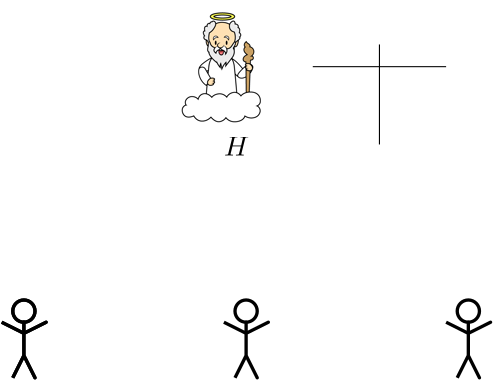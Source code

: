 <?xml version="1.0"?>
<!DOCTYPE ipe SYSTEM "ipe.dtd">
<ipe version="70218" creator="Ipe 7.2.18">
<info created="D:20221030141725" modified="D:20221030142327"/>
<bitmap id="1" width="960" height="960" BitsPerComponent="8" ColorSpace="DeviceRGB" Filter="FlateDecode" length="22009" encoding="base64">
eNrt3b+OLMd+2PHzBnYkgJEtRQRs2sCJCFCGV3bGxHRiAzczLvgANyGYnQ0s8wkMpkovnDC4
+TrVA/gBFJ9Eb7BuscXRaKaquvpPVVdVfz5YGNciec5uz+zMt2t+Xf3+DgAAAAAAAAAAAAAA
AAAAAAAAAAAAAAAAAAAAAAAAAAAAAAAAAAAAAAAAAAAAAAAAAAAAAAAAAAAAAAAAAAAAAAAA
AAAAAAAAAAAAAAAAAAAAAAAAAAAAAAAAAAAAAAAAAAAAAAAAAAAAAAAAAAAAAAAAAAAAAAAA
AAAAAAAAAAAAAAAAAAAAAAAAAAAAAAAAAAAAAAAAAAAAAAAAAAAAAAAAAAAAAAAAAAAAAAAA
AAAAAAAAAAAAAAAAAAAAAAAAAAAAAAAAAAAAAAAAAAAAAAAAAAAAAAAAAAAAAAAAAAAAAAAA
AAAAAAAAAAAAAAAAAAAAAAAAAAAAAJfz9vb2KcLBAQDgIgH88vLyoSL5DQBAU+679EOfpqRX
1wAAHOt+MfnDZYhqAABW1XLlcYuOFqs9SQAABPOl1pblNAAAG5rZCvPhOT0dWM8uAADNfJQf
f/y3mV9///f//fnrT3/6q8z//C//8s+0NAAAG1SbzXgo2Kl1gw184tdDftdpbCENANBLNhda
am65kPd83ae1kAYAuIip0A7M5r/8yz8bMpU3RLWQBgAYzCFDGunxY1+3ot4/+zHPSHveAgBU
Nl8VuH+FWRjvyemdy9GexgAAdcp526jG3MyXHclos6VVNABAURvWnK0zV27pDTMeKhoA4HBv
b29rs9lS8+mb5q2ai3Z1IQDAUfIHNprK5tI3OrlNcT9/NXUQ8n/Y6YH2bAcA2CNz2XkuyXPv
S9L4jbYfYrt+YGceIgvRAABF43nKwgop2MgNskundZ0jmXMMJTQAwOHxXK6cbwvLH66qdFFP
f+xiRUtoAICj4rlEOV88mE/ZLnvxgEtoAID98XxgxWnmzbdrPPD8Jb0Q7dcBAGBRoqYOybZG
xpg/7TZMSE9/iB05AAC2iWXhVLwVZm6PTeITxw8qx/b+kE4ktCkOAICEEvF8bDm/vLzcorTT
gzwV6e1H2HYz9BJz6bGEtgQNABATWybdU2U7y7n3VN4Q1TuLes+AeiyhLUEDAAQFy21zPCdG
AhaDWbC9/zYEsiGn93xeEDzfucL5CwDABsEYqxDPF1lh3mNenc5v6T0JbYQDAGBzP28eBsgZ
27DOvKelyw1yBB87hx0AoGg/py8AlM2HSK9Ib16CDm7K7WgDAOhn/ayfAQAa6WfzG0Wz2fwG
AECb/Vzn+sF5S2fHP8H1gwAADWph/7q5pa1Lv9u/DgCgh2Bz/5SzuH8KAECP+rp/d6dd5/7d
AADDiC1B70zowys6vVh9+qr183dS9Affs+a8OGxj8RkAIC3RaXuWN++3Rysd0ttie5UD1433
ZPMhj0gini0+AwAsent7K7rUeR/Swa2GqZPNOQPqfh0AAPYn9M45Wy29YbB5Pj6HH/P032ty
AwDgqIQuVNG3cYKL5/QtmMsd4cURGvEMAHB4Qhet6OfV6UYGp7ur5Q3D5+IZAKBcQt8KsHT7
xZapu1isvkVytVReO61xu2BQPAMA7JS/18QpZbi4av38dcg6duLPb+og5P+w7jMIAHCUzIXo
NkP6gl9rzxEsOwMAlLDhPiAlNo7wdeze2padAQDKeXt723brkHkA2KJ0oTGVzTeR8ZQGAKhT
0XvuSV1oQ2PNrJwBABq3p6Ll9Npg3n/Z48vLi3IGADjd5qGO0/dDbrmWj92Ub8pmVwgCALRm
irQDQzq2WdyQqVxoC2vZDADQS0gfMtqxdhPmBpesH+7zUucWirIZAKBT85WGhRalt937L/31
UOAP9Zv+Ovf24mabAQC0NDnNbKkZAOAiLV1nxmO8YLbODAAgp+cstDr9PMksmAEAyC/q66xR
39aW1TIAAEf5dKfTxer7TpbKAACc5X7J+t4p4xYKGQCARc/p2N3WEFeo308RnsAAANV6LD1K
Mf1Te6ydLuc26zaRBgA4PclUdAsP09oJbY8UAMDhtl2+N/1XDl2bJzgPJDQAwOnxrM1q2n/t
pIcJAGBnjx24cZw2a/kEx8MEALDNvClcod3etFmhh8zDBABwSoatXcP84Ycffvnll8+/mf73
9H/RZq3F88PDNEs8UkbWAQAWrS3nb7755jnJbqZ/qs0qWPykYIrkz3HTI+g0BwCgTjx/XpJo
s1M2HP6UbYxHLX2Cs/gwOc0BAKgZz6csb97fzrvcTbp7iefP2WIPkyVoAID98TzJWdWss7x5
4N4g2/a1Pquo0z/yqgcoMW/jvoQAAKsybGqq2/Ts7cLA9DxtUOw6tW3LmyWWl/vK6cPjOXGa
43cEAOAmsW9D5ujszuXN/CXoolvqFVKopRPxvGpmI/Mx8msCAHBTKMMOXN48cTbj8HXpQ2aJ
EycR+x+14McERjgAANIlViKe107Y9rjanL8ovTmk058XHPIY6WcAgJjK8Rxbgn4Y4Tg2m1//
8Lv7r7c//vT+d39a/Jr+tYf/8OXrr1oI6QqfF9jFDgC4uHkh934EYp4liA1FfC4sNsKxf8F5
StxVkbz561bXh0T1/HDkPJSxh+zYUx4j0ADAZW3I0Q0baxwyYbt5wrlOMGcW9c6cTi9HxyY3
Dv+8IPgA+W0CAMaWmJJN+1xebCO7tevM5wZz+muu+s3L0cGKPnarOv0MAHCzeS23wuJzYoRj
gGyOtfS2den7oY7YRwmHx7N+BgDEc1OLzxv6udNsPiqk54queaVn8BpPW3AAAOK55rYb2/p5
jGw+cEW62vlOzk1hDtnLGgDgRItXC8534g7urlBzeCO2w8N4C845Ib05nos+XnX2sgYAOFH6
gsHn1vrll18eIrZmP8cuIZzK+fSdNE7Zu2PDcnRTA+qxax4BAJq1bSrjftL1c0XB9ecLlvPm
5ejSJzvH7hwCANCaPbfhvi1E1+zn4MrzxeN5VUUXfXSC1w9u2zYEAKBN+68HrHnxYLCfLzLw
fEhFl36wDtig2/2+AYCG1dwZWD9X/grORZce3pgvMv0hQkIDAL0L7llX82LAQ8YD9HP+KnQL
D2JiIxcJDQA07tw7oRw1HqCfg1+NP7jPu7hIaACgccHhjZYXn6O3h1bLef3c4IObvt7Q5YQA
QPv93PLkc2xvNKkc3Be6o5OjxEK0Te0AgHZ0N7xh+Hnn8HPLJ0exhDbFAQC03M89Dm/o574u
HtyQ0JagAQD9bHhDP+cntCVoAKAFb29vA+xc586Dg/Vz7HJCv7AAwCnB/OlOcOfn7lYmDW8M
1s+xB9pGHABANbFU7u7iQcMbF+nn4BK0fgYAKghOaHTaz8ErBw1vrNr8+ZtvvvncCSPQAEB9
+WvOXcw/h7dl+ONPOjn2NZ1cdLr+HBvh8EsNALQWz832s8XnS81vRO8yCQDQWDw328/Bb9WV
g/oZAGC/4C25ux6BDqaUKwf1MwDAfukLBqcmebh98w+/avwWzxafL9jP5p8BgDpikxuLGy9M
zXwrlqZ2aYjd0Fkej93P9t8AACqILT6v6uF5ObqRJejYregsPtv/GQBgv+Dkc0db/mYuPtt2
I/Pr7Y8/9XV/9vTws34GAA4XXKptbZh5/+KzPZ/33EKli34OPu76GQA4VnB4w+Kzfu6un2Pb
rfzj2dPbm192AOAQweGNfhefYxFl8XlnPzc+Ah370MFCNABwuO5KacMn+Bafh7+EMLbdir04
AIAK/dzv8EYsoiw+H9LPLY9wzBuS51S0VWgA4PB+7uJKMXvW2YIj0dLpkDYLDQBsFhx+7rSf
3TDl4iPQqy4n9LsPABzYzy4b9BUb4ejrwtL7m2MahAYA9PPi5IbLBg/v5x5n46NT8aY4AICr
9rPLBo1wbDm9sgQNAFyyn2OTGy4b3P/18vVXY4zHxxLaKwAAcLV+NrlRfxeOTifkgx9S2MsO
ALhaP0c3KDO5UXKEwxI0AKCfe+zn2NizyY3SVxF2eof34BPGiwAAcJF+Nrlx7hJ0jxtxBEfl
jXAAAFfo51g8m9youQTd4xSHfgYArtnPsXg2uVFzI44epzjsYgcAlOjnxqMoekc5kxvVN+Lo
bi8OI9AAwH59fS4fi+d/qCChe8YSdF+D0MERaC8CAMCo/Ry7VYqx5xMvJOwrofUzAHCdfnbN
YMtTHL0ktH4GAEr0c4NDrYl4NvYsofUzAFBT+1twiOcuBqG7SGj9DAAM38/iWULrZwCgEW9v
by8vLy3fGiMRzzbckND6GQBooZzb6ed0PLtmsOWEbvYqVP0MAGyL5w9LTl9CFM8DJHSDFa2f
AYAS8Xz6CHTiJiniubuEnk/HGrmppX4GAArF84l38RbPQyb0bTn63JB2/24AYJX0zPPpn7xP
ZSWeh0/oeTn6rLmOwC4uLy9eGQCAoOA+dbdUnntmKtjpf8wRW3kEOj3wLJ67vrVKOyH9/D1M
vxdeHACAoNjic+zz9Jphk152fvn6K/Hcy9frH373Yb06IR08R9PPAEBMU0POq+JZlF6koktf
tRq8ePDt7c2LAwDwLDi8cfreYoszG+K594mOtSFd9Dnp4kEAYGc/n7v4HFwMvDellwQdZjk6
/wJDFw8CAC0IDj+fuOycntlwteCV5zoKndYZfgYAVmnhDoPzLh+L+WRm4+JzHYVGOAw/AwA7
+7n+8HPOZ/fi2ZZ3hT4ZCf5FXhkAgGb7OWfl2cyGG68UGuGIXalq/hkA6LSf7fBsIrrokzMx
by+hAYA2+9k+G75iXxVGOJY/+zAIDQAs9XPl/TcsO/s6a4Rjviv9wuC9VWgA4J8L7v987vCG
ZWdfNUc4loeIJDQA0HY/60ZfNUc4cmahbQcNAKT7udoIdHjrMN3oKznCUflG3gahAYAHTfWz
4Q1fp4xw2NEOANjTz3VGOIKhop99Ld5IpfT5XWwV2hI0ADB7eXmpcKOK3Psm23bD13kj0OmE
tgQNAMzOGoF28aCvBkeg01MclqABgMmUBKcs8bl40NfmEeizPh+xEQcAMAumbOlEMfzsq9kR
6MQStJcLAOA9MsLxzTffuHjQV5sj0HW2iAlOQXu5AABmlUc4XDzoq/FLCKPPUiPQAMCvgrtw
lFvlc/Ggr50j0GdtsWgEGgCYxa4iLDQFrZ99td/PwSl9/QwA3AT7udAUdGBz3a+/Eoq+GrkL
oX4GAHIEryIstATt4kFfXVxCqJ8BgLTgFHSJz8r1sy/9DAAMIDYFfewUh83rfO3v56L7K+pn
ACBfbAn6wOU+m9f56uIu3m5BCADkiC1BHzgIbfMNX11sweH+KQBAptiFhEd9aN5mP0+F9vA1
0pL4/BM9rOLeflL9nDm8oZ8BgGeJ9eejBjna6ee5HtM/79Sc/c5mPzdzpz9m/X42vAEAZIrN
Px84vxFe1qsYY29//Gkxm4OF2dGK9PStftikzYquvAV08BJXN+8GAJ7V2X/j3GbLXI9NVHT7
5bzzZ2yzomv2c/ihf3nxEgEAPAguPh++UdhZtba4JPt6J7EO3/JCdOJnnH+u2wrq9D/m/0sv
ZwrV+jl42aDFZwAgqM79B0/p51hYTp08NWTsgMyRGa6p9hI6+DNOP+Bi+HXxY1bo59jYhsVn
ACAouO1GiSW++v0cDMtENj8L5mVTCR2cEF67ZBpcdW/kxyz95IwtO1t8BgBWtdPhi8/1+/k5
nretJU4F9XyIGmnLo37G99AMfCODHIX6eXqGp8tZPAMAMcFyqHNxVtF+3rPsnHOWcXpCP8fz
zp/x+cdsIaEP7+fFbLZnHQCwtp9LDG8ER0zL9fPjHUN2h2WDbRmc6H64WnD/j3n6aUKJ5+fi
4rN4BgBO7+fgbSkKtdnDwuz+S8BuXdrObm+5t0f5NapX5fTDIEdrpwkHPj8TFa2fAYDMWKrc
z3XackMq52+YfMry7LabpOSH9MMROHcJ+pTrB227AQDEVNt8o2Y/r53cSGzj1uZ9VfbcJyW9
cd9NOzdVqfD8DN8ZEwAgko6D9fPDfm6LP37ihiltLkFPP+DUz9P/m/jKqej0WvTDCcXY/Rx+
cgIARAzcz+mF1vxyvvVqcOG32Vt7T2Ef+55zjo9+BgC4Qj/n9GFw1f0hlTNbPf9fPv02K+H4
jw/6NjLCoZ8BgPb7+Ztvvhmjn4M/b3DZec7m9jN4/4r0c0XHEvp+hGPsfg5eQuiVAQDI7+cS
90+p088PG1NkxnNT9+M+5ZbfwYS+Tj+7fhAAWKXOFhx1+vm+DJ+b8Dmemx1dbuHG3xfp5+Az
0/7PAEBCcBj48BGOOvdPSVw82OANuBtP6Cv0c/C2mP/w3NhxA0cA4AqCCVHhU/LDqyzWz+I5
M6HvD1oL/Ry8U8yBz8zY/Qe9JgAAacERjskvv/wyQD+L51WBelt6baGfg3tZH/W0DH4mYngD
AMgU28/twIQ+pZ+fp1PE82JCN97PRSc3LD4DAJliS9AHzkLX72fxvC1T50Hogfs5Ec8mnwGA
fOn78e0fOq3Qz8FxWfGc8/WwL/TDqcdg/Zy4rbnXAQAgX+KufPcVvXmiI3yXivLbNZy+g0Qv
X4nHvalvqdA1g+IZACiU0JtDus4W0LG7csvjPav3Y2xeNz1jY/FscgMAqJDQa0P6xH7Wxtum
OE4/+ziwnxMzz+IZANgvPQu9bUA62M9FLyE09nzIEvQAmz+LZwCggsSOHAnptej6/Wxyo98T
kKM2f07Hs92eAYDTKzqx312dtU2TG8dOTbRT8hsuHozdJMU1gwBA6YpeNdERS+jKW3CY3Dhg
G+3z9i3Zv/lG4mpBK88AQGshHUzoOpcQzvlncqP3c5A9w8/pmQ0zzwBA5YTePAtdp5/n684s
Pnd9DrLn4sH0zIaVZwCg2X5+/rS9zhYcc31p4P3LvycOb2y7eDC9w7N+BgDa6efgvsHBBUN3
BuxoL7vWdqLeObOhnwGAdvo5FjzPzdNaP9/PCYw9Mn3/k7Z/zrJqX5fFSwX1MwDQYD/H7v78
8Jl7U7e3e/6eR10M7+snXTv8vCqee+nnt195wQGAgfs5NrP6sGwYTJ2zRgWCa+ZDzk73dVvz
/OHn/JmNvvp5/i2zTg4Aw/dzzp69sb0R6ldrbMF8vCmOYI62vASdufPzYjxPP2DwZ295XXf6
3m5bRLq9CwBcoZ+DuXL/yXusn+tXa2xge7y7Fvb1k2YOAi3v8PzrGVnwCdnRL5cXHAAYvp9j
8ZOzN2/lhE6vWw4/vNHssEqi9u8TOnVX7rsnUkf9HLwzkRFoABi+n2P9c18+iYSulnOxkYbx
+rm7nzTnpjyJCwYffqLgs7G136n7mQ1bhQDABft58SrCb3517kRBuipHGuFI/6StDXsvPi7z
cyn//CvwIzc2VDzF88JTEQAYvZ9jS4jzyuG8+PzDr05cEU0MCQzWz4s52td3u3YWpfEV3cV4
tgQNAAMIvuM/RG9sCfp2zdd8RWFsIVFVXvMnXTypWRvPwWn8dnI0J55NQQPAGBb7OXYV4fOO
HGctQS8WyzAj0L308554jj1YLW9elx/PpjgA4Ar9vJhDt34OTnFUGMq9SD/njBO38JMmvs/F
ewsmni3Nbr6RiOePX34xfbU/tg0A7OznYMPk9HNsCbroRhy9VOVFftLEpxWLu22kT7WaXciN
7bYxlfPf/s3vf/7x2/APK6EBoFvBd/9V8bZ4R5WiUaefm/pJt31IkTN80ubwczqe56/vv/to
FhoARpKzBUd6iuO+n2NL0F1X5dsff5r+hNuPP/2PU+5U0n4/x54h9xsebpuTD/7sp/dzbHLj
Pp7nr+AUh4QGgJH6ORYzOf0c/IC+XHCWq8r7Zj63nLvo59i39xDP286w2hx+zoznxYS2qR0A
dGfnHggPdVR5hKNEVYa3ejj77tgt9/Pi2HO6nxe/7QaHn4OTG7F4Xkzo6U+zEA0AXfdzbD0w
p58rj3AcW5XBP62R8emW+zk2ufEcz0f187lrtrHJjZ9//DbRz+mENssBAB3JH4HO7OeaIxyL
21NnVmXwzzl3YGNDP5/y3WaOPW/u5waHn4OLz4vxnJPQ9uUAgH77OZg0mf18uzVhnaXR/VUZ
LMDWdu3IOVNo57uKxfOGfg4+Oif+vgQXn9OTGw9fiR05LEQDQC8yN+PN7OfKIxw7qzKYZ+0s
Ozd+/8H8sefN4/GtDT/vWXy+fcX2hbYQDQD99nP+LtDBTKo5wrGnKp/juamZjcb7OTZS8rAl
y2I/9zW8sXPxedUsh4VoAGhW5ghHcKk2P5MK3cs7fXvxxF8ajOeWb6HS1MWDGyY3NnwwEd4L
5byqDP6mrF18XrUQLaEBoE3Bkc7nmFy10lhtgTR9Yd2qvfiaXXne85O2sOdG4lnR1227n4c3
Ni8+25cDAHqXc+Xdqn4OjnCUaLz0hXXBJA7+J43H82I/Nz65sWH4uYvhje+/+7i/nxcXoiU0
ADQoZ4RjVS8Fd+EolHlrq/J57bS13TbW/qQ1J0+2TW5smIoPX9p5akk+fz+HxPMtod3pGwD6
stifa9cbq40ZxJZD829E3kU8J6Ymavb/tsmNDSM9rQ1vBM8xD+znxVkOCQ0ArQluzHUfZod8
Xl9zCToztntZfE6s/TY+uTHG8MZzPx81vJE5y2FTOwBoTeyuxJv7ObbkWGLY4Dm3YoMBz8un
504+rz0a537/2yY3NgxvNLgAW62fEwl97hkEAPAsMRsQXA/ctupYKPnuwzKxsNna8MaGb+D+
J60Zz5snN9YOw0eX2U9Vs58Ttyk0xQEATQlOeM6dk3/zlJwl6ELVOnXX4jBGU/08h2Khn7SR
ywY3DG8EQ/30pdfK/RybhTbFAQCtiU1cbO7n2NrjWTcraWr4eT6qXW/9sfkcqq/F51P6OZbQ
lqABoCmxJej8mw9mzr6e0q6tXTzYy+4fmyc3NtyMss3F57P6OTgIbQkaAFrzIVtmP8eWoOtf
u9dUP8/fTOM3Dd85uRFbfI497rH9PVpYcT2ln2NL0F6mAKApsY04NvdzOwkdzLNzF5/b3z1v
z6O/ag/DWKg3stz63M+H3Lx72xK0jTgAoDXBvaD39HNiiuP0HdhOn4ho+dbheyY31t5DJ/Z3
tXxeWaGfg0vQ+hkAGrQYz4ub17WZ0KfPkDwstM5V1mZC75zciD3cq+K5qVB8/vZ+/vHbCv38
vJedEWgAaNDiFMeGfk5McVRryBYuY/ynv/r19f231f7WBjli8bxz35XgjxmL59YGfZ8/l6kz
wjF9GYEGgC6kpzg29PPpCX36/a8fJzd+uyxuPtTTP2pnIXrn5EZw8Tl4sWQinlvbqC24O41+
BgAyEzqzo9YmdLn9KOZ4Dv5E1dZ+71vx4SP42zfWwo4csabNnNzIvO9kbLeNZkcUgh/K1FmC
1s8A0IvEFMfnHRYT+vBl2H/cLO7XJDtreuQhSp8XV+/b/sRxjp2TG4mbTk4/1PyVWHNufL43
eP5Vego6eC9vr04A0F1Cf94nndAHLsNONTjX2i3JgglUetX3oRhjfXj/vZ0yzpGI58xPHGKL
z/lavjgu9utg/w0AIB0M24af1yb0/mXY24TAfZLFEqhQQt8CPnPx8CHva45zJOI58xHPeUz7
jefE+Ve5KY7g/s+3inYvbwBoUPCaqUP6ec6txKZ2eyr6frb2Oclic92Hx2qwSBeb5/X1tZHN
SVaNPae3KBwjnhPnX1NClxjkyDlulqMBoP1+/nyozOjKrOiHq9JiSVZ6+jq47Hzbs25DpJVO
6J3XDO5ffO4oAoO/FCVmoYM371bRANC4EsPPe4ZmpzyOleTzYm8iVtMbXB81N7JnffX5Oyw3
y5G4oC9/o5UrlPNNYmuao2Y5EpMbqU0gTXQAQHv9fNTwxrZZjtgq8XMBbhiTePgr1lZ0bM15
83BChVXoxMzzqnjecNlgv+O76ZOvA/v5++8+BjffWByDUdEAcJaiw8/7ZwDmxH0uwPx+SN8j
ZnHF+5ag6a2M90z2Pn+HByb0UfGcWHweb6ggHc9F97JbldMSGgDa6efP5e3ZA21tqeYk9PMO
xjmbGB9VMoUSOt38q+I58cFBF5cErlJ62XnPptDDH3wA6DQVPteyoaK3BUN6RXHnhhL7lwEP
H4ROz5msjefFjwxG+o2InW1NNVsznvMrWkIDwOn9nL8bwykVvadRVy1EZy1W5221keN5VHvz
FY6LoyZr78y+OLU+zK9D7Dyr9P0Hd1a0hAaAc2uh6PDzzqsL96/0pq8oPPcCrv33HF8s5w3x
nDOvPswgbuU7pxy42Z2EBoA66l88uKeiD4y0PRU9/beFcvH5u8qc4lic1tgcz5l7d49xCWHw
dLKdeF7c8k5CA8BZ/fz5bMFxjgMnJe57NX+io1w2p/sttgS99grHKYM3xHPmZilj9HPwyXD6
5IaEBoD2g+HceA4GW4UqSIR0zSY5fEJ752cKmaPpY/RzO9cM7pnlkNAAUDkY6l88mLPaecqh
KL36HXTUePbOZecLzm8EP4tpNp7TCW1faACoGY3nDj8HU61CDOSs+lZrkhaWnTeMcPT+u/D8
HGht8llCA4B+zhkVqPBhdP6Sb50mOWSE49jHMWeKY7zfhQYnn4NfpjgAoJqmNq+L3R76lEv2
zq3EPSMc+6c11t68e4x+Dj4NuojnxOWE491XHQBOFxz4LFRfzS4+J0L0xGW9DavNpU98xr4F
4fPvQhfDG4sJ7VUOACr0c1OTz6Wv2otNSsyruCcOciQi+V4Lj9Go/dzyzhv5g9CWoAFg4H6u
n2SJeM5ZcS2a0MERjrM+Gshcgu76d+H5ydBdP8cGob3QAcCQ/Vx5eGNK38Q1eveZmi7Gct9h
sJ/P3RplcQq669+FfoefF6c4LEEDwHX6ucQC7+INB5/XeBe3nih0X8I2+zlxNPRzs1McXusA
YLx+Lt1jmffpjt07Jmf3tunPP3ZaO/i3nN7PiQV5/WwJGgD084n9fNRoRP5eyukbL2beQ2T+
zg9Zjg6OcHxugH7ubgnaXtAAcIV+3r+Wu2oX5Zy7lucn9CEV3Ww/n7XToH7O/Pr+u49GOACg
Zj+fMmR7eD+vvYXfw75wiZ0uVv2xeyq62X4Onkf0PiEwUj8HN+IwwgEA5bKh935eez/BCrat
zTbbz0Xnbdr5Rejl5t2ZS9BGOABAP/cSz5u3E+mrn90/pf2rCL3cAUChfj4l0g7p55bjecMP
1XI/B0eg9XPjIxylb5oJABcRHIGuf5+7/f28GM/TD/U3f/3XHc1y6OfTfxG67ufnXTiMQANA
uWyoP8Kxcx4gHc/3P870//1v/+pfv/67fz/9v//mX/zLw/N4+jOnP/mQhO6un11C2PgItH4G
gHLZUL/T9tx/MB3PD2vpc+L+n//wH29fc0tvzuk5mOcmv/8z039aTkK33M/BU57x+rnrEQ6X
EAJAOcGt3nL2Q25kS+HEVnXPgyjz//2+n2Nft65++Mr5b29/wp6E1s+VPX8W8/HLL1xCCAA8
i63fVp6C3rZnxap4vv0tqzJ4z9eeQY7gj6afa/Zz77vY6WcAKCdWoacvQaff8ROTG7H4vw1d
VIjn9Prz4gnC6R8KXK2f34cb4dDPAFBOLERrBlvs7tiJRdpY9ufcPbBCP99fSDgdybUJ3cjW
3Jfq58F24dDPAFBUrEVrNlssMoOFGRwPXvyGb39FhRGOh5X82E8XPEEI/nT6+ZQTyX6noPUz
AJSW2P+t2ix0/iLttgXz25RIhRGO5+8qltDPm10H+7n+vtxX6+fYiWSnU9D6GQBOWXyrPM4R
m4J+WKTdfM3j/Z9fbXjjYQPqnDHvRu4LecF+HmkJWj8DwFmLb5UTOmfOIfh95ow33Pdz0RGO
+/2f77+x2Jj3/RJ0MOGaunhw4H6OPbt6vJBQPwNAIwl94hTHLaE3f2MP69t1hp8fwn5xp5H2
h5/H7ufYpxt9TXHY/xkATo+HmqugsUXaOaF35uU/W/W9u2lgoeGNYNinl6DbH94Yu59jZ5F9
TXG4fzcAVE7o07fjiC3Srt3wOR1+mVcR/r//8fv0V/q2KfknCO+RxefWhjeC3/9geRZ8gDpK
aP0MAI30Q81IS+yZvOcbe/hjn5eg/+9/+a9zFb//z/+14et/v/xVzvcW/OliZy6tDW8Ez24W
bxbZ3Vlk8JnWyyD0lPr6GQBO7+f6FZeZ0Ku+sYf2u11FOGfztma+/3r587/I+d6CCdrCjSA3
9/N4vwKxh6OLQejhT3AAQD/vSehVGyM/zx4cks23r/yDlrm03tri83X6ud+EdvEgADTSz2dN
4S4m9M5r317/038+Kp6nPyr/e8tcXf/cnpwtrMeQuJy25YR+Hn4O3uYSACjdzye2XDo19y+f
vv3++xKLz+kzjpxrJBtcfB5+840BEvpSDxAAtGN6w20q5xIJvX/7iJc//4sSi8+Lh6vHxeer
9XN3CR0c3jD8DABnNcO5G6kFt03blvSBwNi9BL1hMLvHxefgsvnwy5vB08k2E/p5eMPwMwBU
0+aK6MNC9LbIDO/AtiOhH7bdyDzX6HHx+ToXDz5I3JqzqU3tDG8AQGtrbi0siv7yyy+3it78
/QS2j9s6xTGF97YDddSmIi4ePD2hG7m1SnDx2fAGAFTT4AjH8zjH5n4O78C8KaE3rx6fe590
w8/jJXRwU3EvZQBQU19Lo4cspa5N6OfJjfyq7y6erzn8nHNe2cI4tMVnAGhBcISj5cDbX4Or
EjoYz/mjy92dnlx2+HlVQp81Dn3l0RoAaEpHl7Yduy1e+nLC6Z/G4jlz8Tm4nUjja/sKLTOh
689yTH+jjwYAoBHBgc82t1Y7sAlvC9HBuxM+b/W8YXH+eS238XgOBv+VC21K6MQ4dM1ZjuCe
zyafAaC1dbZh+jmYhcGWji04bzssD/3c/ilJeNO/y4/XphO6zkJ0+AMUk88A0FghjLQEnZnQ
i1YtIN/naBcj5YY3gmeX6X6eE7roQnRwcsPiMwCcHgljL0EfktBrpy/6iufg8blypOWUc4V+
Du65YfEZAFoQTIVhNuJ4vi1L6Xi+9XMvxzB4ZK4ZafnlPMVt0ZXn4NizywYBoJ1mGHsv6MVN
7RIXDG47CH2t4RvemAV3dDxlC7tYPJvcAIB2XGEJelVFby7nW5H2cvbhtinv2cvOdTZ/jsWz
iXQAaK0fLrIE/ZCOs9tVk7NDxkW6Xny+1PBGzrJztdumJOLZ2DMAtCa2/vaZoc8grjwkkLPs
XPOGg+IZALpriZ03DaE7wSsHLzK8kb7JYIW96XK2qnPNIAA0LrYWN/YUx2XFtvW7wlN9cWaj
ZjlPf1cinl0zCACNswRt8fmy54n1BzbSMxv3CW1+AwCaFftQe6Q7EnLlxedEPFce2EjPbJji
AIABAsMUh8XnseO58rLzqng2ywEALUtcVyU7x94B+7LxXHnZOWdmQ0IDQF9iV1cZhB7DBccD
2onnxLLz9I++/+7j9JVemjbIAQB99YYpjiEnN8ZefE58pHLiPhtzKscuV0wPeLicEAD6Sg4J
Pd5lgwMvaTYSz3MSr/0bY5MepjgAoK/wMMUx2OTG2IvPsU9SKsfz4cPSlqABoK/2kNAjTW4M
XGKxSf5e4jmR0JagAaBZsRVLO0KPMbkxcIbFPkDpK54TVx16dQKAviLEIPQA8XzByY3K+zwf
+GWEAwA6EvsQXEKb3OjrvK/feA4uQdvIDgBaZhB6vHgee4A2+IztcXLj9vX9dx/1MwD04u3t
LXH7CQndstitBi+44XPXi8/6GQDGKGcJ3e/Y89ijs8GJo64Xn/UzAPQbIbbjGGC35+G7a7zF
Z/0MACOVs2sJjT03JTi80fvis34GgL7aQ0KPNPY8fHQFz/56j+fg/nX6GQBOL+ecUWcJ3fXY
8zV33vj+u4+9x3PwFoT2fwaAppJDQo8az8PX15DDG+4/CADtyBl13lDXErq1sefrLESPN7wR
XHw2vAEA9WUObCT+tdfXVwndbzwPuRA95PBzcPHZ8AYAVJZTzlMev8evKJyXLtPXG0roNic3
Bl7MfO7n3oefn7fduMImKgDQ/gJd4t05Vtq3fyGR0O6r0kU83x70AZY0B+vn4OSGxWcAqCZn
YOMhomITGg9v3xK608mN8cJspH6OxbPFZwA4qyty2in/7Tud0AY5TrxVytrLP7vOs2H6OTjz
bNsNAKgj55Yo86jzg8zF58y/SELXn9zIfwIMsxA9QD8HB55NbgBANWsHNu7ll7aEbjCe7x/W
2NMg/fTo8aLC537++OUXbUby/HXZnVIAoEE5q46Jt+PY4vPOv1dCHyv/A4XYv5ZO6O5mOYJP
vy6mmsUzAJwrZ9k5/SdsWHyW0E2NPeefEC2eavVVbi3ff1A8A0Av629rtynbvPgsoav54Ycf
1p4Zpc+JhpnleP7m2xmBvuy+ggDQrMVl58wF5D3/rYRuZ+x57WlR+oaSvcxyNHsLwg2Lz27S
DQDlHLLsnFlZNRNaZq8ae158iBfPjNIPWRdrocEfoYUl6PyrBadstuYMAEUdteycmVgHJvTi
3VV++OEHCb1n7HnbyVH6GdV+2gW//9OnoIP9rJMBoLIDl53Tf2C5bzKd0FM8TwmtmQ+J58T5
0fOTJD3L0Xj1BUc4WtjIzs1QAKDBSNi5aBxcuNu8+HxIQk//gmzeM/acE8Zr7ynZ/jh08Hs+
PaH1MwCcZQqbxW17N6wQllh8zk/o2JyGEY4D4znRlhueaS0ndOz5dmJCB68f9GoGABWUWHae
5a9MFsr+YCcb4ThqcuNm7acM6YRudpYj9m2fldDP88+21wCAE5PgkJipM+m6IaGNcBwYz++b
PmjodBw68WSrfzmhfgaAyhYvFdw5pRz88wt9QJ9O6Odx6On/eOUl6MTkRs1zpfQzsM2ETn/P
H7/8Irav3VTXh295p58BoKb0zMYhn6EXunLwkITO2emulxJeeyJw4NjzvW2zOuMl9H1Iz1/l
7rqinwGg2rv/4szGIX9RuSsHVyVc8IrCMW5ZeCvhQ26Vsv/UZvMjnnhCthmEOQkdpJ8BoMd4
Tr+/H7XiV/rKwc0/4NzM8//ueoTjfhn5rLHnnAzOzPIeN+VYvM2QfgaA3tVZdk78XXU+jl9M
6CmbN5RnywPMmf/V/Q9ebUfB/OdVjwm9uHeNfgaATi3ObBw+llx/eGPVycJ9Sw9w9d+JY8/H
Pu6Jc5+Wt4bOr2j9DAC9xHPpSwUfBIc3yl05uDOhB9g6I+csoM41evsf+k4Teq7oxaecfgaA
9tWc2Uj/pafspZC+orC7JejYGvLij1B07HmxfteeOvWb0PctHVyU1s8A0LLFmY1yQXv68EZm
jB27BD01atEUTwxgpP/eavF84KM/QEIHD4V+BoCW47nyzEb6r64/vLHqVGJ/985xW25P6UQ8
p7//OmPP94Jr/hv+rgESWj8DQC8W741S9G8/Kp8Ol0jo/d17W+OtH8+Jfq4fz++HTr/3ntD6
GQC6cNbMRqIZThzeyO+xPfdSuc/UEvdkiQ1gLPZz5cmNQs+B2FO6/YQu3c+93LERAJp14sxG
uhma6pzYUdqzBH2fqYePQC/Gc+wvPSueY8Vb4qyw8YSu389eBgHgwHiu8200snPdhrDZnL7b
dmM+MJ6D33licqPTp0GPCR3r5++/+zh/LT6yt39TPwPAsU6f2UiHU4OfKcf2tduQuM839as2
9hzr51PGnhfP5vafRnWX0B+ONoX0zz9+q58BYJh4fm97+DnnW92wBF1oQ+n8eH7+G2Or1jU/
CCj0TOgrodfe3XtVSOtnANigkZmNdDU1OLwxO2QJ+nnx+ahd7BIPa7qfTxx7XgzdoieMDSZ0
uX4+cTgHAEaN51OqtZfh50Ttr109jsVqobHnORET33Ow508pq6JPhi4Sun4862cA2BzPZ80b
9zL8nP6GV+1BV2I3vMUGjvXz6WPPi0/RA0+mGk/oU+LZ/nUAsLYcam5Sl/+NNX4w9+xllwjd
zSPQiw0c7NL5r2utqUrHbbMJnXPL+H86p/jD72JfL19/tSGhz30RAIDu4rm1Fm3/Dhd7lqDT
m8sdO7lxK6LgNzx9t42MPVc+n2ozodOX9E5VPLXx+9/9Kf9rQ0uraABYfF9uYcy4r+HnxaO6
eXhjcz/nNHCwn2Mr4edmZPBbrfbwnfizJ5aaV2Xz/pB2O28AxHPLQ4/dXTx4E/u0PT2Dsbi/
3NoRjtgf+NCBsQXzBp8YdZ4SiWGJU3784OTzFL1vf/xpZzzfvqY/atVCtBdPAMRzm1cM1Vls
rHx4E1McieHnbf2c+fimZwNae2LUOaVqKqGD/XxgPN++Vi1Em+UAQDw3+LbY48WD6dJLX0i4
2M+rRjjy73jS16pjtW+snYSu1s9rF6IlNADXkdgIq6k3xN4/OI7NRcSWkXOK5djJjfx+bufI
1zyraiShY/MbJfpZQgNAs0mwrZ+7GH5ejL3YFMeG22qvndzIPM4tPzcqT/U08vsS23aj3Cp0
/iyHhAZAPLf8rXbXz7EDHpziOKqfY3MgwYc45+LBpp4b9W+pk/itOf1E7JAtOPaPQ0toAMTz
NTOpcvk8lHDO8HPOfVhWTW7k9HNr5yynnFjFfneqjbUs3j+l0Fp0fkJ7gQVgSH2tHXW9+Ubm
kb+f4gj2c7C9d94tZVU/tzlwfkrkn74pdOb9u+d7qRzV0vmz0Da1A2A8sXf/Zld0R+rnnCmO
YD/H7gy4dvE5kZfpzet6OR+ps0h+ekLn7zT4cC/vPTmdn9BurQLAFeK55XHiwT4jXpziCPZz
MLwTI9Ab6q7HodYTnxuxx7FOOmbW8oHrz2sT2ostAGM4fXTzqFTo7uLBzPiZ15OD/Rz8r2L9
vOqywcXvquWjfe5nE2d9lJMYgS53CeH9bb4tQQMgnrurzd77OdE/q/o5NgK97YHu8elx+mxP
/RX76C9ysV2gN19L6FUXgN71+x43Xj+/xy/W++abb2L9HPxP8hefN3w/7Z9bnd7PlbeySf11
ZfZ/jn1ZggZgeN1dM5gOpDH2mF11CVjsUDxcQrjhssGuj3Pw2658elXtk530znU14zl/ENpr
LwCdir3tdlGhI22+sSqHnn/knEsIY3vWbTjOvZyktPDxRIWEXny2VF5/zpzicDsVADrV9R6t
A/fzqoSOPZT3/RxbfM5pmIfF8I628G1kvCc2kHPIkcz8qKJ+QhvhAGBIwXfejupo7H7OT6PE
qVB68Tnzse73/hftjMcX2tFu1ZxPhf03Vu3FoZ8B6E7+5Mb0f3n9zXOA3f5RI01yhXOc4I+c
uIRwz+LzQ4X29Zl7U6eHh19osOE+KZUr2gg0AFcIs/sMnv73lhuZvb5WS6whN9/I+THz+zmx
a3R+SfY7sNraGdaBCb0tnh/u3336ErTXYQA68unTp1hQTW/lO9+aq6XsRfp5cRA68a/NI9B7
mu2W5T0e29YmfBIPZc14fg7pQtPRixtxeCkGoCOxq5k+HK1odF2kn9/jF6A9REiwn3cuPs9/
dV9jz8328/vu7Th2nt7OtRz7KjHdoZ8BGENw8bmoQp/7X6ef35NLjokDEtuzLv8RmRN0pPOO
07+rzQmd/iQi9gypM6qxbSM7r8YA9OLDGQ5fwBz45ilrEzqnsTd3y/Rn9ntUW7iFyqqHMnGo
E/E8P0bh20RWvHP3hhFor8YAdGHb4vNtn42H9/fYvhwVFqKH37wuv6DSx+RSq/Q5Z4uN/Pir
Ejodz6nfiFPjWT8DMIZVw5NzNufXXU6/HZXQF+znWEet7edLPeFbPn1Y/EAhP56b7efEJYT2
fwag35w4fIlyseIOSehr9nPwB88JrWsuPjfezzmD0JnxHPuNOH1+I3EJoX4GoAs5wxtH1UW6
ovcn9BVunpL5s686P3LC2NReIumEzo/nxG/clND1b96tnwEYtbuCVyEd2waJv3Hn32Wsd0M/
d7oN3djnWbHuTZztxh7Hdm7endPPXpAB6C66qpVVzsZr+nnDuUnwMKZPkcbenyS/Tvs6sc3/
VV0cnSp3qxT9DMDV+rn0smTsY+g9xWuy93ZUMwvqgovP7/3MyWcm9OKTPOfPqbkjdOz6QcMb
AHTdz3WyanHvNf28Oboy+/mCx6ejfs659jPz44P81eyiN+9O71+nnwHoQnCcsuaaZHh/gE3f
QLP3xTgloTMz7JpP+47us5NO6FXf84Z7fM+38K7Wz16QAegltE4PiaOGci+7ed3mg3zNk4tY
lLZ5NBL9vPZ3JP+WRqW37DBKBMBgWVW/IoKFsOHNVD+v7WcHpPF+PjCeM/t5XnCevwqNcBh+
BqBrweGNU76TQ5bB9fOqI3zx5b72+/nYeE73c83toKe/y9kcACP181lNdciFhPp51cG54LZ1
HfXz4fGc7ufTd94wvAGAhNgguAS96vvxppzfTo5My0ugJeL5fWl+48R4NrwBQNcJce6a5M6k
cX1cfpI5Ms1+WlEonhf7+eXrr866Z4rPiQDoNKhaeBfbuZedfs4/Po5Gm/1cLp7fM64fLJfQ
b3/8KTb2bPEZgI60M/x8b8+FhPo58/g4LG32c9F4fs/ev+7wCwkTYxtG8QHovZ9byKrNe9l1
tKPv6ecmDkWD/Vw6nt/X7P984L28Y7dKMYoPgH4ukXn5CRELA+taz0dJriSeM2f9ClSI5/dN
90/ZE9KL5Wx4A4DuNLtau2ovu+lfTtyV2KP8nE/OKVr7FagTz+9LtwLPCemclp7+ncSos19S
AAaLh9ZKL9026XL21hw713AcmurnavEc+5E/fvnFzqKev7b9IRafAdDPRb+9++8w85Noj/Jz
rTkI7fRz5XgO/sh/+ze///nHbz+cxJMQAP18oNhedqtmOD3KNNvP9eM51s/z1/fffawczxaf
AdDPh1scz3BdP8f+CtT8LThlM7dEP9evaM9AAPTz4fZc7mTzOhaduIVd7Nyw9IDNYj/PXz//
+O2BIR38YS0+A9CdBm8+uCozct6g9TNt9nPsWV3hE5PMfn4I6W3XGE6H9+1XFp8BGEObNx/M
7PyHb3testPPdNHPJ8bzhn5+bun5a7Go0z+vxWcAxujnZmszccHg7V3YzQfpop/Pjeed/Zz4
ih3GzbcTBQD9fPib/sOk6POP40YhbOvncr8IsTPBmj1ZuZ/dFRQA/dxU59xXR7CfPcps6MlC
vwixSaTKi7E1+zm42G7xGQD9XE3wvfi2kKWfabmfT9nq+dx+dtkgAOPpZf+N9Dd8W8vSzzTb
z+3Ec81+dsMUAC5SDo1/w4kL+fUzzfbzWVs9t9bPJjcA0M/1JT4R9mbNUb8Fx/4iNBXPhfo5
804rLhsEQD+fInghYXDx2eZ1bH5GFf3Dzz25O6ufTW4AoJ+b+rbdvJsG+7mRDTda6GcfBgGg
nxsMHv1Ma/28eGO+6/SzyQ0A9PPpYjOl+plG+rm1secT+9nkBgBj93Mvy0SJDcEsebG/n3c+
eWIfkbTwnKzczyY3ABhMd7dQube4BO3xZXNS7vlFaHPs+ax+9uwCQD+3Y3EJ2uPLKf3c+E2r
a/azz4AA0M+tSV9I6PGlfj+3PLlRuZ+NPQNwkX7uLjv1M+30c+wzkaaWYev0s7FnAC5VDn19
/4klaA8um38LtuVf45MbNfvZ4jMA+rllwWixeR07z8LWLhrHTuXa/5XXzwCw8820u0t+gh+a
+/iY/em76nehlwvo9DMA7PS8eNvjyq0laEr0c34AB/+ENk/iSvSziwcBuJTet+CYxa7b8viy
s58zG7ijp1+dfvakAuBS/dzpe18wgSxBs7OfcxK6r+eefgaAEu+nw/wg7uBAjsV78aQTuq/x
e/0MACXeTzttzo5mUOni5CvniRRs75Z/g/QzAOw3xiWEsZ/FEjSH9HPsifR81tb4KZt+BoD9
nkeg+12ztZcd5fo5mNDdTd3rZwAo1Jz9/jj2sqNcPz8ndHe/O/oZAAq9pfY782AvO4467VpM
6O6GN/QzAJSLh64XbO1lxyHPmcS+HHNCP/9X7T/N9DMAHGKkEehYJLiQkLX9/J7c2m76R/pZ
PwNwWYONQL+7kJCD+jmd0D1+cKOfAaDcu2rvAw/2suOQfn7PuMGK+Wf9DMAFPddm76u1lqDZ
2c/3Z1v5CX21fv75x2/1MwDX9DwCPcCboL3s2BOW0y/F4hlZd59xHN7P33/3MX3cAOBS/TDA
tIO97DiqnzMT+mr3T9HPAFzZYLvYzexlx4H9nJnQ+tnTCYCLGHKE491edhzazzkJ3fIJmn4G
gNLvrQN0pgsJ2fbkTz9J0rcsbPYXRz8DwLHG24UjkTqWoFl8kmz4T1r+7CY4zqSfAWCPUUc4
Yh+4e8RJt+W2X5kGzz2DP51+BoBDjHq1nb3sKNHP70s3KGy5nPUzABTqzGFGhS1BU6Kf54RO
zHKcNSm0WM6zn3/8Vj8DwB7Bz6PHGBUO5oQLCdnfz7Fzz1OeZumYfzYFsH4GgJ0GnnOwlx2r
+nltCqbDtejv0fQ0zlxw1s8AcLhRryJ8t5cdK0+vNqTg4trv9C8cGNKbs1k/A0DpyBxmCdpe
dhTt55yEvg/pDc+911+tGtK4/TjPZ8f6GQAKReYwi7SJvezys2QuH9t36OeYxL526QGPhD2L
zLcf5PB+djYKAIl3/2HeFjcs3C1mj2bQz89naoc/09aavoGHZ2aFfvZEAkBLDDknXChXrEh7
zjdS0VMnB8/p9DMAlHO1jewOZC26Uxtu4d1aRceyWT8DQB3jLUEnbhV3+Ofmnj9jnFgdflp6
eEhPf+BiNutnAKhjsK0qKn+MLqH1c/pUbk9LzztpbPhl1M8AUNQwuyWvXXZ++fqr1z/8LvY1
/VPj0Pr5cJ8yHPK36GcAKGqAJejMeJ6b+f3v/pT/Ned0+o/1FNLPTdHPAHBKfHa0BJ0Tz2uz
ORjSlqBH7efB7gainwGggn6XoBfjeX85338F5zr0c1/0s34GgEIV2v4SdDqep9Y9sJxvX/pZ
P+tnzyIAeO9wCTodz29//KlEPOtn/ayf9TMAJHK02SXos+LZ/IZ+1s/6GQBugkvQDcZhU/Hs
XoQD9PNg+3gf288///itfgaAtV3aRecXjef0FnaeOQOcJ+rn2Nf03469XA8Ah7/ztrYEXTOe
pz9wcfNnwxvdGX4LaP0MAJW1PKIQLJ/D4znnninu362f9TMAEHvzbSQUE2PPe+J5XmTODGbx
rJ/1s34GgGdtXkgYm9w4fGxjzunpK3bBoMln/ayfAYB7DV5IGJvcKHSTlIecjoW04edh+nmk
JtTPAHCK4GLvWRMLsZ6vEM92fh6SftbPAFCnMc66kLDa5IY7D+pn/ayfAWCz2Kpv5YSOfRuv
f/hdzXjWz/pZP+tnAFjUwhRH+HuoOLlx26ZDP+tn/ayfAWBDadTsxugaeN3JjWA862f9rJ8B
gBUFW2WKI7hVQuXJjcTW0I3cVoa1xr6Ft34GgDZjo05vhP/eBspZP3dt7C2gj+3nj19+oZ8B
4KiOLT0IHVz6rrPhc/7tCD039PPY/ey0EQAOTNnSA8A1hzfmu3gv3nDQXbz1s372/AGAzW/K
pRejwpFzdDZPzXy7YXfwazGhLcfpZ/0MAARF72NSJiDPHX52F++r9fMw50H6GQCaUnOGoYV7
puRsZGeEY4xn8jCXxelnAGhKbBC6REM22M/TV3AV2hNDP+tnACD/3blQQrfZz3bh0M/6GQBY
KzYIfeAkcHhCte5tBzMXn81v6Gf9DABsTuijLsKqsPnGIfHs+kH9rJ8BgM0FcmBCN9XP6V3s
PBOGefbqZ/0MAEXFriU8JKGDf3jl+Y35pirunzKkgbeA1s8AcNmEPvH6wcx7EYpn/ayfAYB2
ErpyP6+9hbd41s/6GQBoKqEDyfr1VyWWmnNu0i2e9fMF+3n6Dz3zAaDaW/b+hA5u8XHUUnP+
OvPAN3rWz/p5bT8Ps0sJALQgtqPd5uAMFk65EY55IXpxOdoDPYbghyZjxKF+BoBrJnRiJsSt
ujmEftbPADBSQif+nJq7cOhn/ayf9TMAnJjQmRcfJf6EmhtBm9/Qzz0KfnajnwFg4IRejOc6
CR0c3rD5gH7u9EfTzwDQvsQA81ShsVmOzHgundCx3TleX189sgP38zDnR/oZAMZL6OA4dHDD
jcoJPf2BNt+4iPAGifpZPwNAwwl9v5ybXq9O3crk668OqejFmw9afB7MwFtA62cAGDih50/M
FzM7/S/Mm3Jsq+jMe3abfNbP+lk/A0BNqwabgwu/iwk9r0XnhPR8k5T8WxCKZ/2sn/UzAHSU
0LfBiZyEfl6XXryloHjWz/pZPwNAm57v7JB1keDdlYbT/96zlL3nr+YK/TzGI35UP3/88gv9
DACn27CG/PyHVEhoVwtewahbQB/Vz7agAYB2rArgWIcXqmjlrJ/1s34GgAblL0Sn/5CjKnre
5cPjop/1s34GgJYT+r5+p/8dHJDO+aOm+t0Q0tN/Ipv1s37WzwDQXUXftrnY3M/3f9rrbx7i
/PWOw45+1s8AMOT7vu3jqPl8GyMR9TMAXLlnrBVTzqhbQOtnANDPoJ/1MwCgn9HP+hkA0M/o
Z/0MAFQQ3BFaP6Of9TMAEBTcvM7mzFQ+ZRtgCzv9DABX7meHhcqpqZ/1MwDoZ9DPa7++/+6j
zdgBQD+Dft7cz2PcnBEA9DPoZ/0MANf08vKin9HP+hkA2Pymb/M6nLXpZwBAP9OOIbeA1s8A
oJ9BP+tnAEA/o5/1MwCgn9HP+hkAKC14J2X9zCn93Ptd4/UzAFyBzZ9p58St91DUzwCgn6Fm
bepn/QwA+hn0s34GAP0M+rlQPw95Z0YA0M+gn6v1s6cKADT+ju/9mrOeey8vL/rZ7yMAdPeO
b/M66hhvC2j9DAD6GfSzfgYA9DP6WT8DAPoZ/ayfAQD9jH7WzwBAI4Kb1+lnTuznt7c3/ayf
AaCvfnZYODE4u94CWj8DgH4G/ayfAQD9jH7WzwCAfkY/62cAQD+jn6/Tzz//+K1fSQDo6+3+
5eXFYcEz8Kgf5/vvPq7q5+nfH+mEAgCuUC82r6OmwbaAfv5ARz8DgH4G/ayfAUA/62f0s34G
APQz+lk/AwD6Gf2snwGAFt7rJ29vb44M5/Zzv0/CEv388vLyaQ2/wgBQuZ8dFiobaQvoVf08
/aP56+OXX3wo5tbVnmkAoJ9p09vb22tIbF30Iv3884/fzrX84WxyGgD0M6en8oaKu0X12P1c
dG1ZSwOAfqZ9m4N5VdSN9DvVhXnK2tMbAPQzh5jXmafEqrYo2uMh6jeehTQAZAq+dTosPGSz
irtCNgcfAlt5AMBiP9v8mVnN1eZO16Knb+zAQ5RzoWX+Y3djORoA9DNFnbjg3EtFH7LgfOvb
yo/sngdXRQOAfuahr3aupt4veyb6bc/K9rkJt+cQTf/h/oXlA21uaRUNgH7Wz2zOwv1NuKHi
ThnK3XaIWmvm2I+29ozGXDQA+lk/X9naLCzXhKsqrtqFrhvKeT5EPT4ZVp3LuNYYgAHMY5mz
9Dt+4t+xrHQda2OpThOuGsAu/XRduyo7xunnqlMGrxgAdBrMB16lddkjeT+7m46HA/dJOPHn
XTXVfMqPmVnRhVZBV/1ajfqpzbkPAQAcns1FN30de4rjwK29Hg5aF8ctc2mxkadBzsN07Dhu
/urr8L8pqyraQjQAF8zmsT+PrrybcZstnbns3ODVYTkJd8j3nF/OV8vFnIfA1hwAtOPY2zRs
q8Eea6GFO4C0cw5SfyH38PhffDT3fPOZy85X3noi5xCZ5QCghXJ2M9+1b/Ht3DivnZDOOSBd
ZOHiEvq2fsv5RbNpW9GHAABaKOfXiFErus1sPv1as5w1w76mdBZ/orX9NszJRTtnZBIagNby
IFHLa9/lNxd1OxW9/655Nc8+Ko/E5CwVdlqGh/RbzkC4HdG3HT3L9QBUs2rZ+diRgG13gjvx
WB2y4LxnJ7rbrnd77ulcrjEW47D3Mlzst8ueXDRy9moVGoBz34lqTtKuuoHFKRm2Zx246M4Y
29aoS3w/F1kb3JzQw59c1CShAWgwA856T89fWa3WY9vKuf5ucmvPQY59cHcuzA7fb4uzH5ad
JTQA/b71tLAalr8wXnpVfMPNlE8PoVUhfUi5peN51GXV/H5z4ZuEBmD4eG7krSd/d9zTy7nN
3arzK3pP4qbjeexl1cST5HZfj/QTybJzuXM3t1YBoE48N/g5cmbKHvhtV168bec0ZNv1jBeP
w8SxXTzy4rn0L6wjDEDpeG75c/acae39C9GNzI2cWNGrfi7xnPNrZeD59LMYxweAQu/yXbzL
FJ08yVx27nqaN/OG2pl/mnjeltBGc2s+BI42ACXe3/taCsu5E9yGH6fxCyrrn4YsHkMrftsS
Ws7VfwgMQgNweDwP2Sr5CVdnMqS705D0MTRx6onUJk9LAEq/rXf9br6YKznvmBe/H9ziOEfw
Z08ctItXytU2we7oIXDwARDPt59uz1C3+8FtOwhun7fhlES/nf4QmOIAINMVlsK2bSrifnCr
jsbiv6kP04fI/EALz2dHBqC+6R3w028WZ0c/3TnrrfM6qZOeQ3j+ed0Pbtsx9OH4tvNW8Vz/
tdoSNMDpwfzhIDVzOvG5/KXeMfNXUKXO4jF00DYcSWMtTa0eODIARbP5Q2HTy3vRlr5g6qTz
b84Y8bznGDpo+eb1fCvzJ7IEDTBMNsde0o+NkFglDr8UtpjQBp5zjmH+3UD0YbrfHITTT2Es
QQMUkjPPXMG8Il2uIS+SOqvyTwSuPQWTIvR1CmMJGqBEOX9oz86X91j52FBCPB97DE320jhL
0ADH2jDn+dxdrxFHLUdvKN7Yz3XB1MlJaPG8+Rg6dHTBEjTAUeW8YVpjDuNtQbsnqte+zgd/
tGumTs69Bf06bE5o4+J0Ifja63cfYJVVAxvzCvPhUTf9mWsDPrOiY8V42dRJJ7QCzCQ/GOwJ
bIQDID+lMqu1RDbHFkZWjeku9p7FZ+cUdY6ho0dHgkvQRjgANkdUI0PC+dMdidd8oSj/6hxD
i8+M8frvyAAk5KzxtnB5XeZydGwhOjiaInWez1Ack53H0NkHY7wLeCYDbI7n1moqc87k+ZXf
4nPmM8Gh2HkMHQe6PoM2wgGQDtESG8Q18s0/lL/F58z8c0Kx/5npINAjr5AA+/uzi/2QF+ei
b6//wSVrt7cAiPWzD1MAVsVzR2toi+Mcc0J7awBYuxxhhAMgJ547/cBuw+1XLD4DpN8a9DPA
qPGc86O5chAgzed0AEGJUYcxejL/fiueDACLr58OC+C18QqLsb1sZw3QlOAgnI/qAPF8kUmG
xXFo7wgAD4xAAyy+Ko5dkulxaE8JgGf6GeCy8Zz+wd0UACCzn71gAtcUm9y4wqtiMKENPwPk
v184LIAXw6stKTzPQht+Bsh8wdTPwNUkJjeufBLhiQGgnwFyuvHKC7D3h8ITAyC/n11CCFxH
bPH5stO/hp8BMl8q9TNwTcHF5ytfST2fUOhnAP0MEGtFkxsPXn/l6QGgnwEeWHwGQD8D7HkB
dN0cAPoZIGh6rbP4DIB+BsgUHN5w0xAA9DNA5quf4Q0A9DNAUHB4w6YTAOhngPx+NrwBgH4G
yHzpM7wBgH4GyH/ps/MGAPoZIP+lz/AzAPoZIMjFgwBs9vb2pp8B/Wz4GYBMr6+v3kQA/eyl
DwD9DKCfATicHZwA/eylD4A9/Wz4GdDPABDk4kFAP+tnAPIFh5/dvhbQzwAQZPgZ0M9e/QDI
FBzecPtaQD8DQNCUyoafAf3s/oMA5AguPlt+Aa5DPwOwSvDKQYvPgH4GgGexxWc7bwBX7mef
wQEQE5x8duUgcCnBEWjLCAA8s/gM8O4SQgCyBePZ4jPg9dAIBwDPgpMbFp8BL4leDwHIj2eL
z8A1BUc4vCQCMIuNPfuwErgyH8kBsDaevU0AV2Y/IgBWxbP3CMArpLUFAO7FZp7FM8B7ZATa
KySAePbWAJBZzl4nAa4pMbPho0nA2sKHPF4qAbw1eEcArmxxzdkLJsDVvL6+Ln4c6b0AuKDp
pS9/2VlCAyhns3zAlW1YdpbQABcvZ/EMXFbmsvPrr4KvsfPLrFdRgAGy2SUwADvjefoXgtkc
e9X1cgowdjZbMAHEs+tBAK7ZzJlDGpadAXLiOXPNGYDeE9riM8DOeLbsDHBN04t//oq0dwpA
PFtVAGCWuSItoQHxLJ4BuMm5L8CnT58cKGD4F0PxDMAhbxzePgDxDABBi/s1OUTApV79vO4B
sCi9EG0WGhhP7A7d4hkACQ3wLPZy58gAsEpilkNCA8O/1nmhA+DAtxWfaQJjiH3c5lUOAAkN
kP8S58gAsFliFtqHm8CQr29e3AAol9AODtCv4LYbPlwD4BCvr6/uSwgMxuIzAEWZEgRGEvxk
zeIzAKXfayxBA50KDm+8vr46MgAcKDbF4cgA3fFqBsCJ7ziWoIG+BD9Qs/gMQLU3HYs2QF8M
bwBQU/BCQkvQQO/97LAAUEhwCtpF60BHfI4GgLcegD0vYoY3ACgquARthAPQzwAQ5L4DQL+C
w89uOwhAaUY4gJH62WEBoLTgCIcFHEA/A0BQcITDCDSgnwEgRj8D+hkA9vSzSwgB/QwAMcER
aIcF0M8AoJ8B/QwA+hnQz167ANDPAPoZAP0MoJ8B6J33IEA/A4B+BvQzABzO/AYwTD9PL2iO
DAD6GSBIPwOgnwH0MwD6GaBOP3v5AqCCl5cXb0BAj1xCCMApnt99pqJ2WIBO+/nt7c2RAaBy
P09vSQ4L0L4plY1AA1BZcPhZPwP9rgD4BA2Aogw/A17EACCfq9eBrrmLCgA1Gd4AehccgTbC
AUAhwc89XboO9MXnaAB40wHIZ4QDgDoMbwBjMMIBQB3BxWfDG4AXNAB4FlyuMbwBdCo4wmEJ
GoADBa8cNLwB9MsSNADlWHwGLrIsYAkagHLvMhafgSFXBixBA+AtBiB/ccASNADeXwBWrQ/Y
CxqAzYJ7Plt8BsZeInB9BwDbxFZmLD4DXugA4FlsWcbiMzCS4F7QXusAWCs2uWHbDWA8HyIk
NACZYh9omgkEvOgBwDOTG4DXPYPQAHgTAUiILUF79QNgQzz7EBMYXmKKQ0IDsDaeTW4AEtrx
ASDzXcOeG4CVhAES+vX11VkAsO2F0VJq8EXVkgtATkL3+CZy/yLvTRBYa371mF5JHIrMdwrH
B/DC2O9I2/PyiBd2YFs/97uGUPk9wvEBvDz2uLwwvcElvn+LSMCq1xOn4Zmvrj7jA0i/SDb4
Ojl9P4l5PMsjwAaxV5ULnoknrhYUzwD5Cd3Cp5n52WwJGjj2ZfA6LybdragAnOjTp0+LOTq9
rtZ/E9mQzV7qgbVyXgDHfj1ZXHZ2XQnAhhfP+6WYou8jczMvLoPk8IIPLMo/ST9lGaHCi3/O
p5CeJwAxq6p1fivZ39JzMO9ZZ/bB61lvuw4CV3vdG+yFJednF88AOVG0uVTvPcTVLZJvjirk
T58+zX9X7I1A5pV7nnhj5bKveBU+jCv6U2e+CHv9BMiXMxF9rqncHm4dG3sf1HhFk8PbK10L
ZuSGT+I6+uXN/Onsgw1Q9GX23Gy+F/uGTXEcywrVUb9iDkJrT+b7p/TaZYTGl6NXfeqXeJkF
IOctvoW16HQ2L74barwDBU9SHN4Nh9EnI20m5cPjsuEFsKmQXns5tmVngANNbyKVl6PnZl77
Sp6YZvSmUCieDclsOC31yUg7j0LO0uu2ZYSzRju27fypnAGKhnS5Fen5D9/5Gq7xKsezw7vn
SCqW1p7P6Ve/PQsCRdel5+uyN69yGNgAqLnKMRfvthftT785/D1FQh/+QNtw+8DO8clIs0/p
nIw85MO4Oae3FfX9dkbVRuMAqODTk0Z6T+MVimeHd/PBdNDqiz2B164eFPokrsRWn6Y1ANhT
fd41CsWzGlzkk5GWH4Vtrwz1rw3ZPybnOQDA2ndJCV0untXgtiekg3b6s3r/8W88pEtMygEg
oVkbe4l/Rw1uOBlx0E58FA58QWhk28/NuxgBgIQ+PJ7vj5uEPiqe7WhXQf2RhqIbFmlmAE5J
F+8ya0vv+YhJ6KPi2XPylLPCas/SnRsWLW5k5CEGQELXt3ixf+xYSegEA+Qtx/PprwDPWxU9
f6vP/45XLQBOT2i5Mh2fxTWx9Fu2hF57WBw08QwAErpTi8vOmQdHDW7INs/JEx8FMw8AsD+h
r7YYlbPsvKri8i88FM9O6859FBxbADgkoS/VeDm3NttwNCR0+qzk+Qg4rTvlZNkhAoADE3r4
99bMZefN2XblhN6WbU7rxDMADJDQQxZLTjkfEhjXvNfezmxzg8JDOIwAcNb77GA3s8gs5wOX
OhczZrAzlPQ8zP5rMM1y7H+Si2cAqJDQA3x0Pn3/OaPOJeriOmMJB2bbpU7rqp2/iGcAqNl4
/a775a85l0vZ4afNS/yAi3d8thC99lfYVnUAcEpndhQtq8q5dFrk5E2nNbj5jo2HHDQL0ZnP
c+caAFBIZnA2XtGZoxr1f5ZjN5ruotx2HltxeKlzXgDo9005Pz6bWv2bvpn8BeezumJxLKGX
Giy6+9+G07pLVWL+ZytmNgCgqcy7T5ezQnq+MHBVNp/eqL1Pm+cs79e/DPMiFZ1fzpadAaDl
d+r6If36qw/rTd9hIytyOce2teHezGNe7ghfOR1XPeEtOwNAXxV939KHFOC8yLxtnbnlpspc
5G+hovN3/yt9kPPni078WOTEX0DLzgDQe0U/dOAqHw7SclHkH9izUjD/gai55rlqvmj6EbpL
yvwdy5UzAAxf0TX18il2fg1Wa6RVq/2nlNuGhdn2l6O3fciinAGg/Ypetfp3Sjb3mBOrwqlQ
Cm5Y+T/3JGXzlH47z5A9n7YoZwDoLqSbWo7uNJt3HtL9Kbh5D5N2lvd3TulXftrsH+ZXzgAw
QEiftSL96VfjHc89F2wuZtX+6zHbPOb7T+gyD+CG05P9wWxvDQAY1Ry05YJ53oDuCgnR5pBM
+0f+2LO521nJKZe+WnAGgKuZS2ZPUX+6c9nzkRaGZNrZN7u7Q3fBIw8A0MKZyFkp2PtUefuX
u446zA8A0IJqa6rj9VsX+8ZYagYA6CukL7LsWXpKXzMDADRrXlbd3NLXuR4z3dJ1VvVvR9ts
BgBAUzm9SL/lHMA9Ue3SVwAAAAAAAAAAAAAAAAAAAAAAAAAAAAAAAAAAAAAAAAAAAAAAAAAA
AAAAAAAAAAAAAAAAAAAAAAAAAAAAAAAAAAAAAAAAAAAAAAAAAAAAAAAAAAAAAAAAAAAAAAAA
AAAAAAAAAAAAAAAAAAAAAAAAAAAAAAAAAAAAAAAAAAAAAAAAAAAAAAAAAAAAAAAAAAAAAAAA
AAAAAAAAAAAAAAAAAAAAAAAAAAAAAAAAAAAAAAAAAAAAAAAAAAAAAAAAAAAAAAAAAAAAAAAA
AAAAAAAAAAAAAAAAAAAAAAAAAAAAAACApvx/ElxUwg==
</bitmap>
<ipestyle name="basic">
<symbol name="arrow/arc(spx)">
<path stroke="sym-stroke" fill="sym-stroke" pen="sym-pen">
0 0 m
-1 0.333 l
-1 -0.333 l
h
</path>
</symbol>
<symbol name="arrow/farc(spx)">
<path stroke="sym-stroke" fill="white" pen="sym-pen">
0 0 m
-1 0.333 l
-1 -0.333 l
h
</path>
</symbol>
<symbol name="arrow/ptarc(spx)">
<path stroke="sym-stroke" fill="sym-stroke" pen="sym-pen">
0 0 m
-1 0.333 l
-0.8 0 l
-1 -0.333 l
h
</path>
</symbol>
<symbol name="arrow/fptarc(spx)">
<path stroke="sym-stroke" fill="white" pen="sym-pen">
0 0 m
-1 0.333 l
-0.8 0 l
-1 -0.333 l
h
</path>
</symbol>
<symbol name="mark/circle(sx)" transformations="translations">
<path fill="sym-stroke">
0.6 0 0 0.6 0 0 e
0.4 0 0 0.4 0 0 e
</path>
</symbol>
<symbol name="mark/disk(sx)" transformations="translations">
<path fill="sym-stroke">
0.6 0 0 0.6 0 0 e
</path>
</symbol>
<symbol name="mark/fdisk(sfx)" transformations="translations">
<group>
<path fill="sym-fill">
0.5 0 0 0.5 0 0 e
</path>
<path fill="sym-stroke" fillrule="eofill">
0.6 0 0 0.6 0 0 e
0.4 0 0 0.4 0 0 e
</path>
</group>
</symbol>
<symbol name="mark/box(sx)" transformations="translations">
<path fill="sym-stroke" fillrule="eofill">
-0.6 -0.6 m
0.6 -0.6 l
0.6 0.6 l
-0.6 0.6 l
h
-0.4 -0.4 m
0.4 -0.4 l
0.4 0.4 l
-0.4 0.4 l
h
</path>
</symbol>
<symbol name="mark/square(sx)" transformations="translations">
<path fill="sym-stroke">
-0.6 -0.6 m
0.6 -0.6 l
0.6 0.6 l
-0.6 0.6 l
h
</path>
</symbol>
<symbol name="mark/fsquare(sfx)" transformations="translations">
<group>
<path fill="sym-fill">
-0.5 -0.5 m
0.5 -0.5 l
0.5 0.5 l
-0.5 0.5 l
h
</path>
<path fill="sym-stroke" fillrule="eofill">
-0.6 -0.6 m
0.6 -0.6 l
0.6 0.6 l
-0.6 0.6 l
h
-0.4 -0.4 m
0.4 -0.4 l
0.4 0.4 l
-0.4 0.4 l
h
</path>
</group>
</symbol>
<symbol name="mark/cross(sx)" transformations="translations">
<group>
<path fill="sym-stroke">
-0.43 -0.57 m
0.57 0.43 l
0.43 0.57 l
-0.57 -0.43 l
h
</path>
<path fill="sym-stroke">
-0.43 0.57 m
0.57 -0.43 l
0.43 -0.57 l
-0.57 0.43 l
h
</path>
</group>
</symbol>
<symbol name="arrow/fnormal(spx)">
<path stroke="sym-stroke" fill="white" pen="sym-pen">
0 0 m
-1 0.333 l
-1 -0.333 l
h
</path>
</symbol>
<symbol name="arrow/pointed(spx)">
<path stroke="sym-stroke" fill="sym-stroke" pen="sym-pen">
0 0 m
-1 0.333 l
-0.8 0 l
-1 -0.333 l
h
</path>
</symbol>
<symbol name="arrow/fpointed(spx)">
<path stroke="sym-stroke" fill="white" pen="sym-pen">
0 0 m
-1 0.333 l
-0.8 0 l
-1 -0.333 l
h
</path>
</symbol>
<symbol name="arrow/linear(spx)">
<path stroke="sym-stroke" pen="sym-pen">
-1 0.333 m
0 0 l
-1 -0.333 l
</path>
</symbol>
<symbol name="arrow/fdouble(spx)">
<path stroke="sym-stroke" fill="white" pen="sym-pen">
0 0 m
-1 0.333 l
-1 -0.333 l
h
-1 0 m
-2 0.333 l
-2 -0.333 l
h
</path>
</symbol>
<symbol name="arrow/double(spx)">
<path stroke="sym-stroke" fill="sym-stroke" pen="sym-pen">
0 0 m
-1 0.333 l
-1 -0.333 l
h
-1 0 m
-2 0.333 l
-2 -0.333 l
h
</path>
</symbol>
<symbol name="arrow/mid-normal(spx)">
<path stroke="sym-stroke" fill="sym-stroke" pen="sym-pen">
0.5 0 m
-0.5 0.333 l
-0.5 -0.333 l
h
</path>
</symbol>
<symbol name="arrow/mid-fnormal(spx)">
<path stroke="sym-stroke" fill="white" pen="sym-pen">
0.5 0 m
-0.5 0.333 l
-0.5 -0.333 l
h
</path>
</symbol>
<symbol name="arrow/mid-pointed(spx)">
<path stroke="sym-stroke" fill="sym-stroke" pen="sym-pen">
0.5 0 m
-0.5 0.333 l
-0.3 0 l
-0.5 -0.333 l
h
</path>
</symbol>
<symbol name="arrow/mid-fpointed(spx)">
<path stroke="sym-stroke" fill="white" pen="sym-pen">
0.5 0 m
-0.5 0.333 l
-0.3 0 l
-0.5 -0.333 l
h
</path>
</symbol>
<symbol name="arrow/mid-double(spx)">
<path stroke="sym-stroke" fill="sym-stroke" pen="sym-pen">
1 0 m
0 0.333 l
0 -0.333 l
h
0 0 m
-1 0.333 l
-1 -0.333 l
h
</path>
</symbol>
<symbol name="arrow/mid-fdouble(spx)">
<path stroke="sym-stroke" fill="white" pen="sym-pen">
1 0 m
0 0.333 l
0 -0.333 l
h
0 0 m
-1 0.333 l
-1 -0.333 l
h
</path>
</symbol>
<pen name="heavier" value="0.8"/>
<pen name="fat" value="1.2"/>
<pen name="ultrafat" value="2"/>
<symbolsize name="large" value="5"/>
<symbolsize name="small" value="2"/>
<symbolsize name="tiny" value="1.1"/>
<arrowsize name="large" value="10"/>
<arrowsize name="small" value="5"/>
<arrowsize name="tiny" value="3"/>
<color name="red" value="1 0 0"/>
<color name="blue" value="0 0 1"/>
<color name="green" value="0 1 0"/>
<color name="yellow" value="1 1 0"/>
<color name="orange" value="1 0.647 0"/>
<color name="gold" value="1 0.843 0"/>
<color name="purple" value="0.627 0.125 0.941"/>
<color name="gray" value="0.745"/>
<color name="brown" value="0.647 0.165 0.165"/>
<color name="navy" value="0 0 0.502"/>
<color name="pink" value="1 0.753 0.796"/>
<color name="seagreen" value="0.18 0.545 0.341"/>
<color name="turquoise" value="0.251 0.878 0.816"/>
<color name="violet" value="0.933 0.51 0.933"/>
<color name="darkblue" value="0 0 0.545"/>
<color name="darkcyan" value="0 0.545 0.545"/>
<color name="darkgray" value="0.663"/>
<color name="darkgreen" value="0 0.392 0"/>
<color name="darkmagenta" value="0.545 0 0.545"/>
<color name="darkorange" value="1 0.549 0"/>
<color name="darkred" value="0.545 0 0"/>
<color name="lightblue" value="0.678 0.847 0.902"/>
<color name="lightcyan" value="0.878 1 1"/>
<color name="lightgray" value="0.827"/>
<color name="lightgreen" value="0.565 0.933 0.565"/>
<color name="lightyellow" value="1 1 0.878"/>
<dashstyle name="dotted" value="[1 3] 0"/>
<dashstyle name="dashed" value="[4] 0"/>
<dashstyle name="dash dotted" value="[4 2 1 2] 0"/>
<dashstyle name="dash dot dotted" value="[4 2 1 2 1 2] 0"/>
<textsize name="large" value="\large"/>
<textsize name="Large" value="\Large"/>
<textsize name="LARGE" value="\LARGE"/>
<textsize name="huge" value="\huge"/>
<textsize name="Huge" value="\Huge"/>
<textsize name="small" value="\small"/>
<textsize name="footnote" value="\footnotesize"/>
<textsize name="tiny" value="\tiny"/>
<textstyle name="center" begin="\begin{center}" end="\end{center}"/>
<textstyle name="itemize" begin="\begin{itemize}" end="\end{itemize}"/>
<textstyle name="item" begin="\begin{itemize}\item{}" end="\end{itemize}"/>
<gridsize name="4 pts" value="4"/>
<gridsize name="8 pts (~3 mm)" value="8"/>
<gridsize name="16 pts (~6 mm)" value="16"/>
<gridsize name="32 pts (~12 mm)" value="32"/>
<gridsize name="10 pts (~3.5 mm)" value="10"/>
<gridsize name="20 pts (~7 mm)" value="20"/>
<gridsize name="14 pts (~5 mm)" value="14"/>
<gridsize name="28 pts (~10 mm)" value="28"/>
<gridsize name="56 pts (~20 mm)" value="56"/>
<anglesize name="90 deg" value="90"/>
<anglesize name="60 deg" value="60"/>
<anglesize name="45 deg" value="45"/>
<anglesize name="30 deg" value="30"/>
<anglesize name="22.5 deg" value="22.5"/>
<opacity name="10%" value="0.1"/>
<opacity name="30%" value="0.3"/>
<opacity name="50%" value="0.5"/>
<opacity name="75%" value="0.75"/>
<tiling name="falling" angle="-60" step="4" width="1"/>
<tiling name="rising" angle="30" step="4" width="1"/>
</ipestyle>
<ipestyle name="ipe_beamer">
<preamble>
	\usepackage[T1]{fontenc}
	\renewcommand{\familydefault}{\sfdefault}
</preamble>
<layout paper="280 180" origin="0 0" frame="280 180" crop="no"/>
<titlestyle pos="10 170" size="huge" color="blue"  valign="top"/>
</ipestyle>
<page>
<layer name="alpha"/>
<layer name="beta"/>
<layer name="gamma"/>
<layer name="delta"/>
<view layers="alpha" active="alpha"/>
<image layer="alpha" matrix="0.0504202 0 0 0.05 95.5966 120" rect="0 0 960 960" bitmap="1"/>
<path matrix="1 0 0 1 48 0" stroke="black">
104 144 m
152 144 l
</path>
<path matrix="1 0 0 0.9 48 11.6" stroke="black">
128 156 m
128 116 l
</path>
<path matrix="1 0 0 1 12 16" stroke="black" pen="fat">
32 16 m
36 24 l
40 16 l
36 24 l
36 36 l
36 32 l
44 36 l
36 32 l
28 36 l
</path>
<path matrix="1 0 0 1 12 16" stroke="black" pen="fat">
4 0 0 4 36 40 e
</path>
<path matrix="1 0 0 1 12 16" stroke="black" pen="fat">
32 16 m
36 24 l
40 16 l
36 24 l
36 36 l
36 32 l
44 36 l
36 32 l
28 36 l
</path>
<path matrix="1 0 0 1 12 16" stroke="black" pen="fat">
4 0 0 4 36 40 e
</path>
<path matrix="1 0 0 1 92 16" stroke="black" pen="fat">
32 16 m
36 24 l
40 16 l
36 24 l
36 36 l
36 32 l
44 36 l
36 32 l
28 36 l
</path>
<path matrix="1 0 0 1 92 16" stroke="black" pen="fat">
4 0 0 4 36 40 e
</path>
<path matrix="1 0 0 1 172 16" stroke="black" pen="fat">
32 16 m
36 24 l
40 16 l
36 24 l
36 36 l
36 32 l
44 36 l
36 32 l
28 36 l
</path>
<path matrix="1 0 0 1 172 16" stroke="black" pen="fat">
4 0 0 4 36 40 e
</path>
<path layer="beta" stroke="black" arrow="normal/normal">
52 64 m
100 108 l
</path>
<path stroke="black" arrow="normal/normal">
108 104 m
60 60 l
</path>
<path layer="gamma" stroke="black" arrow="normal/normal">
124 68 m
124 108 l
</path>
<path stroke="black" arrow="normal/normal">
132 108 m
132 68 l
</path>
<path layer="delta" stroke="black" arrow="normal/normal">
196 60 m
148 104 l
</path>
<path stroke="black" arrow="normal/normal">
156 108 m
204 64 l
</path>
<text layer="beta" matrix="1 0 0 1 4 -4" transformations="translations" pos="56 92" stroke="black" type="label" width="10.163" height="4.294" depth="1.49" valign="baseline">$x_1$</text>
<text transformations="translations" pos="84 72" stroke="black" type="label" width="10.173" height="4.294" depth="1.49" valign="baseline">$u_1$</text>
<text matrix="1 0 0 1 4 0" transformations="translations" pos="156 136" stroke="black" type="label" width="10.163" height="4.294" depth="1.49" valign="baseline">$x_1$</text>
<text matrix="1 0 0 1 -4 0" transformations="translations" pos="184 136" stroke="black" type="label" width="10.173" height="4.294" depth="1.49" valign="baseline">$u_1$</text>
<text layer="gamma" matrix="1 0 0 1 4 -12" transformations="translations" pos="156 136" stroke="black" type="label" width="10.163" height="4.294" depth="1.49" valign="baseline" style="math">x_2</text>
<text matrix="1 0 0 1 -4 -12" transformations="translations" pos="184 136" stroke="black" type="label" width="10.173" height="4.294" depth="1.49" valign="baseline" style="math">u_2</text>
<text matrix="1 0 0 1 56 -12" transformations="translations" pos="56 92" stroke="black" type="label" width="10.163" height="4.294" depth="1.49" valign="baseline" style="math">x_2</text>
<text matrix="1 0 0 1 52 8" transformations="translations" pos="84 72" stroke="black" type="label" width="10.173" height="4.294" depth="1.49" valign="baseline" style="math">u_2</text>
<text layer="delta" matrix="1 0 0 1 108 -20" transformations="translations" pos="56 92" stroke="black" type="label" width="10.163" height="4.294" depth="1.49" valign="baseline" style="math">x_1</text>
<text matrix="1 0 0 1 104 12" transformations="translations" pos="84 72" stroke="black" type="label" width="10.173" height="4.294" depth="1.49" valign="baseline" style="math">u_1</text>
<text layer="alpha" matrix="1 0 0 1 40 -32" transformations="translations" pos="80 144" stroke="black" type="label" width="9.091" height="6.808" depth="0" valign="baseline">$H$</text>
</page>
</ipe>
